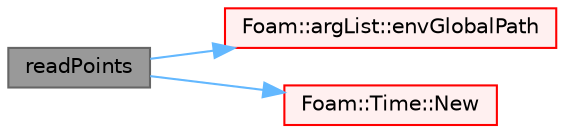 digraph "readPoints"
{
 // LATEX_PDF_SIZE
  bgcolor="transparent";
  edge [fontname=Helvetica,fontsize=10,labelfontname=Helvetica,labelfontsize=10];
  node [fontname=Helvetica,fontsize=10,shape=box,height=0.2,width=0.4];
  rankdir="LR";
  Node1 [id="Node000001",label="readPoints",height=0.2,width=0.4,color="gray40", fillcolor="grey60", style="filled", fontcolor="black",tooltip=" "];
  Node1 -> Node2 [id="edge1_Node000001_Node000002",color="steelblue1",style="solid",tooltip=" "];
  Node2 [id="Node000002",label="Foam::argList::envGlobalPath",height=0.2,width=0.4,color="red", fillcolor="#FFF0F0", style="filled",URL="$classFoam_1_1argList.html#a420bbc7af431d7760a39ddc479f23b89",tooltip=" "];
  Node1 -> Node7 [id="edge2_Node000001_Node000007",color="steelblue1",style="solid",tooltip=" "];
  Node7 [id="Node000007",label="Foam::Time::New",height=0.2,width=0.4,color="red", fillcolor="#FFF0F0", style="filled",URL="$classFoam_1_1Time.html#a1e80b2b83ab838dd4c652aff27e2bf52",tooltip=" "];
}
